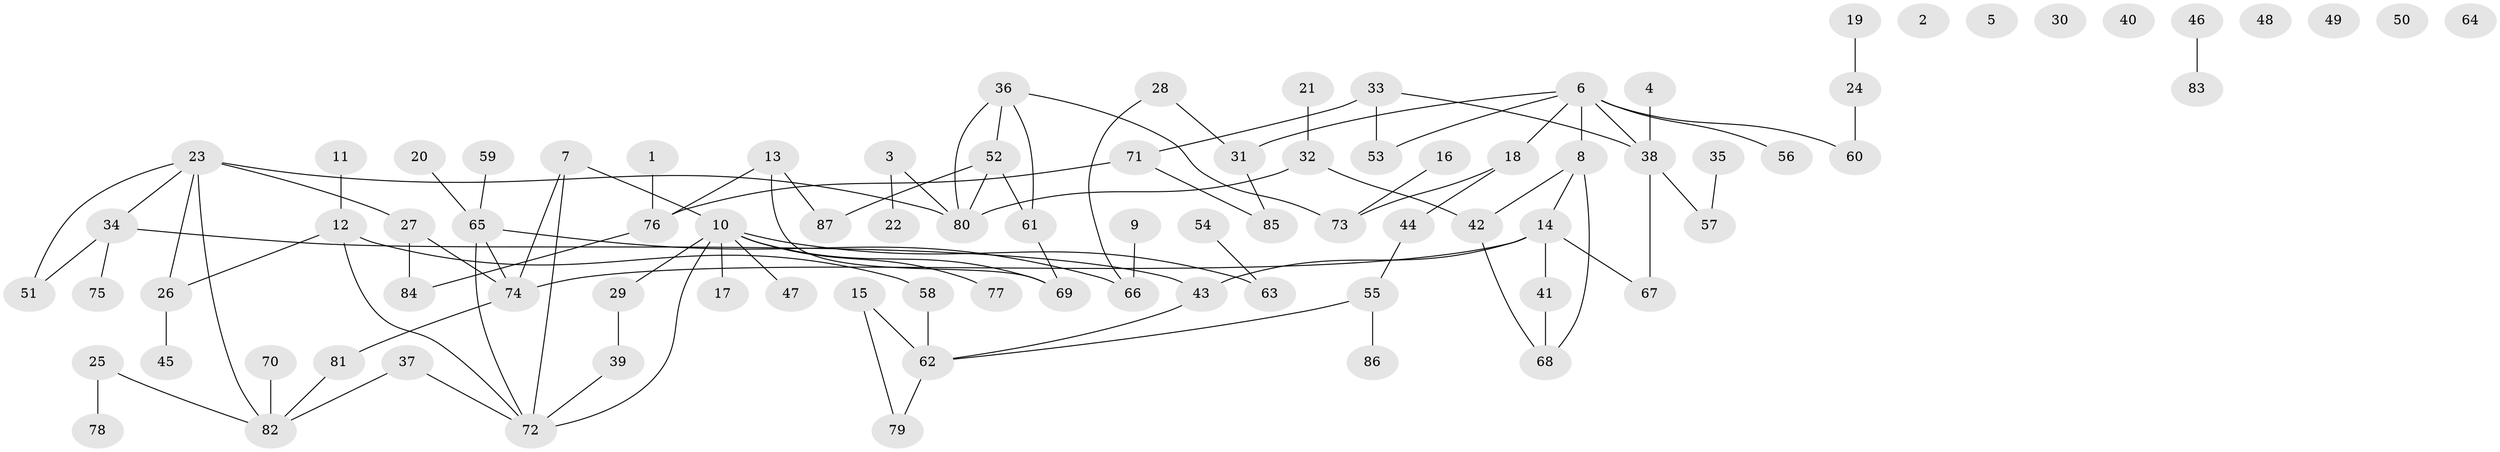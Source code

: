 // Generated by graph-tools (version 1.1) at 2025/49/03/09/25 03:49:04]
// undirected, 87 vertices, 102 edges
graph export_dot {
graph [start="1"]
  node [color=gray90,style=filled];
  1;
  2;
  3;
  4;
  5;
  6;
  7;
  8;
  9;
  10;
  11;
  12;
  13;
  14;
  15;
  16;
  17;
  18;
  19;
  20;
  21;
  22;
  23;
  24;
  25;
  26;
  27;
  28;
  29;
  30;
  31;
  32;
  33;
  34;
  35;
  36;
  37;
  38;
  39;
  40;
  41;
  42;
  43;
  44;
  45;
  46;
  47;
  48;
  49;
  50;
  51;
  52;
  53;
  54;
  55;
  56;
  57;
  58;
  59;
  60;
  61;
  62;
  63;
  64;
  65;
  66;
  67;
  68;
  69;
  70;
  71;
  72;
  73;
  74;
  75;
  76;
  77;
  78;
  79;
  80;
  81;
  82;
  83;
  84;
  85;
  86;
  87;
  1 -- 76;
  3 -- 22;
  3 -- 80;
  4 -- 38;
  6 -- 8;
  6 -- 18;
  6 -- 31;
  6 -- 38;
  6 -- 53;
  6 -- 56;
  6 -- 60;
  7 -- 10;
  7 -- 72;
  7 -- 74;
  8 -- 14;
  8 -- 42;
  8 -- 68;
  9 -- 66;
  10 -- 17;
  10 -- 29;
  10 -- 47;
  10 -- 63;
  10 -- 69;
  10 -- 72;
  10 -- 77;
  11 -- 12;
  12 -- 26;
  12 -- 58;
  12 -- 72;
  13 -- 69;
  13 -- 76;
  13 -- 87;
  14 -- 41;
  14 -- 43;
  14 -- 67;
  14 -- 74;
  15 -- 62;
  15 -- 79;
  16 -- 73;
  18 -- 44;
  18 -- 73;
  19 -- 24;
  20 -- 65;
  21 -- 32;
  23 -- 26;
  23 -- 27;
  23 -- 34;
  23 -- 51;
  23 -- 80;
  23 -- 82;
  24 -- 60;
  25 -- 78;
  25 -- 82;
  26 -- 45;
  27 -- 74;
  27 -- 84;
  28 -- 31;
  28 -- 66;
  29 -- 39;
  31 -- 85;
  32 -- 42;
  32 -- 80;
  33 -- 38;
  33 -- 53;
  33 -- 71;
  34 -- 43;
  34 -- 51;
  34 -- 75;
  35 -- 57;
  36 -- 52;
  36 -- 61;
  36 -- 73;
  36 -- 80;
  37 -- 72;
  37 -- 82;
  38 -- 57;
  38 -- 67;
  39 -- 72;
  41 -- 68;
  42 -- 68;
  43 -- 62;
  44 -- 55;
  46 -- 83;
  52 -- 61;
  52 -- 80;
  52 -- 87;
  54 -- 63;
  55 -- 62;
  55 -- 86;
  58 -- 62;
  59 -- 65;
  61 -- 69;
  62 -- 79;
  65 -- 66;
  65 -- 72;
  65 -- 74;
  70 -- 82;
  71 -- 76;
  71 -- 85;
  74 -- 81;
  76 -- 84;
  81 -- 82;
}

